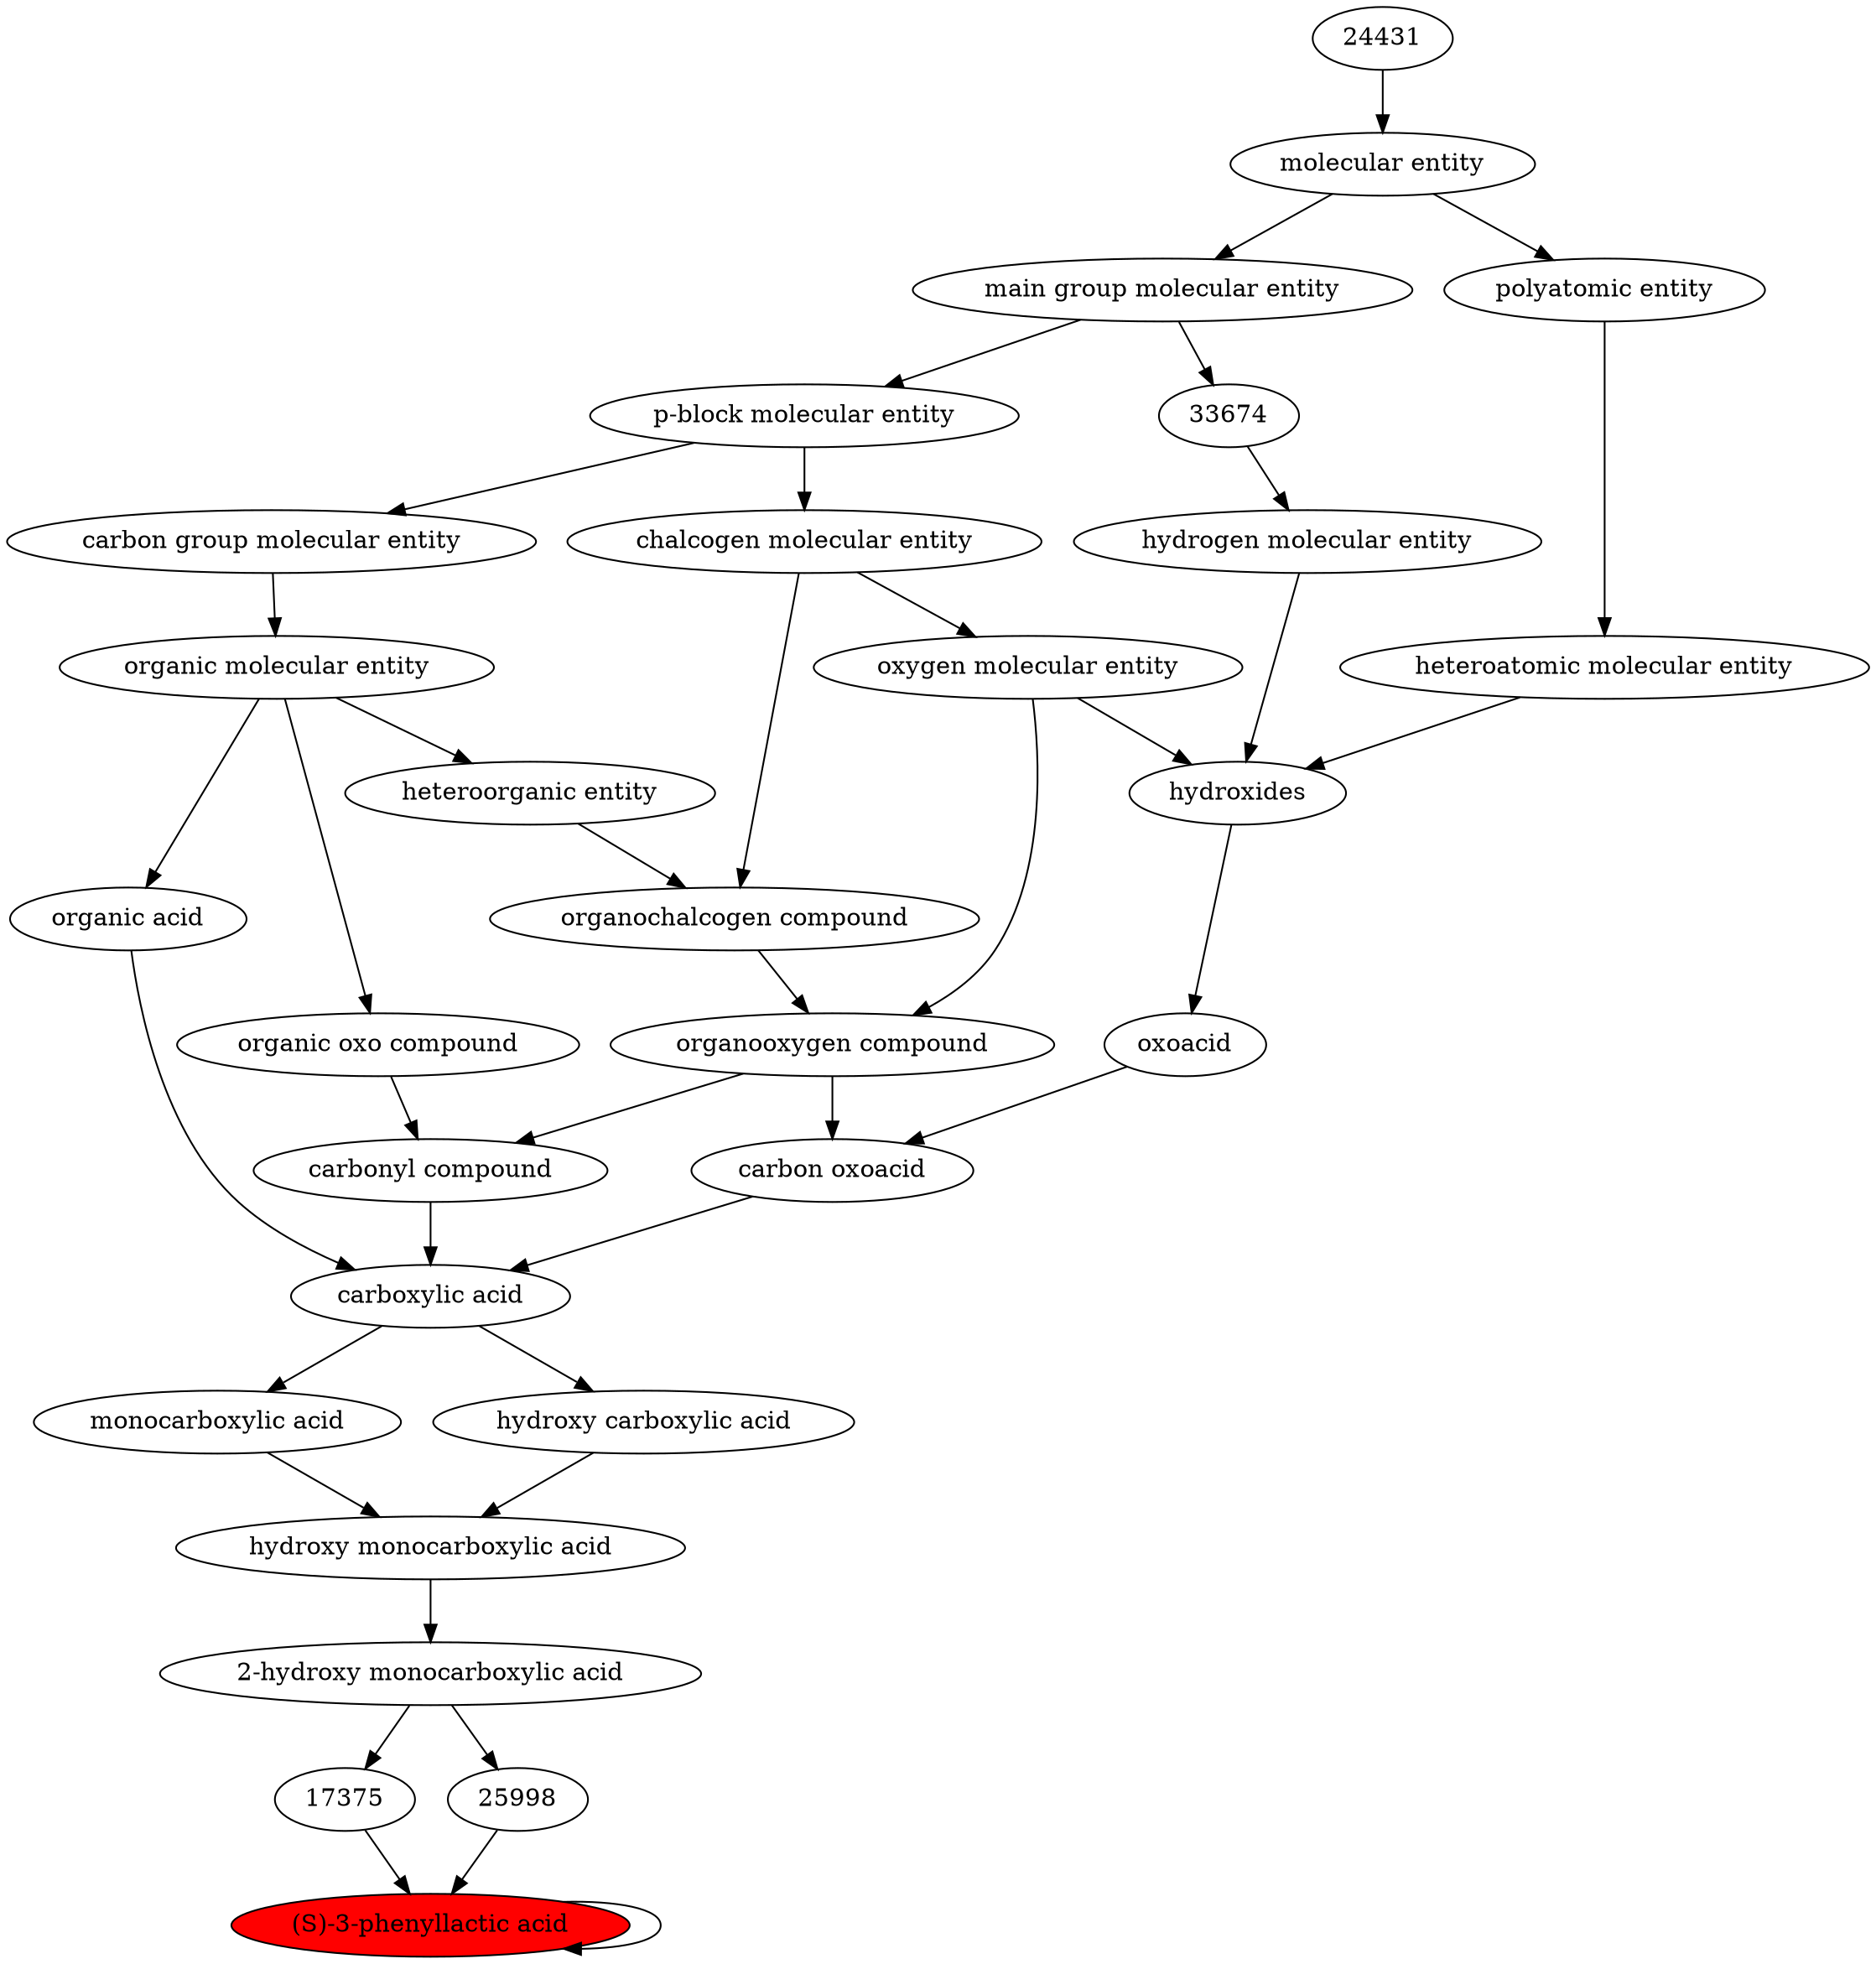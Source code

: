 digraph tree{ 
43065 [label="(S)-3-phenyllactic acid" fillcolor=red style=filled]
43065 -> 43065
17375 -> 43065
25998 -> 43065
17375 [label="17375"]
49302 -> 17375
25998 [label="25998"]
49302 -> 25998
49302 [label="2-hydroxy monocarboxylic acid"]
35868 -> 49302
35868 [label="hydroxy monocarboxylic acid"]
25384 -> 35868
24669 -> 35868
25384 [label="monocarboxylic acid"]
33575 -> 25384
24669 [label="hydroxy carboxylic acid"]
33575 -> 24669
33575 [label="carboxylic acid"]
36586 -> 33575
35605 -> 33575
64709 -> 33575
36586 [label="carbonyl compound"]
36587 -> 36586
36963 -> 36586
35605 [label="carbon oxoacid"]
24833 -> 35605
36963 -> 35605
64709 [label="organic acid"]
50860 -> 64709
36587 [label="organic oxo compound"]
50860 -> 36587
36963 [label="organooxygen compound"]
36962 -> 36963
25806 -> 36963
24833 [label="oxoacid"]
24651 -> 24833
50860 [label="organic molecular entity"]
33582 -> 50860
36962 [label="organochalcogen compound"]
33285 -> 36962
33304 -> 36962
25806 [label="oxygen molecular entity"]
33304 -> 25806
24651 [label="hydroxides"]
25806 -> 24651
33608 -> 24651
37577 -> 24651
33582 [label="carbon group molecular entity"]
33675 -> 33582
33285 [label="heteroorganic entity"]
50860 -> 33285
33304 [label="chalcogen molecular entity"]
33675 -> 33304
33608 [label="hydrogen molecular entity"]
33674 -> 33608
37577 [label="heteroatomic molecular entity"]
36357 -> 37577
33675 [label="p-block molecular entity"]
33579 -> 33675
33674 [label="33674"]
33579 -> 33674
36357 [label="polyatomic entity"]
23367 -> 36357
33579 [label="main group molecular entity"]
23367 -> 33579
23367 [label="molecular entity"]
24431 -> 23367
24431 [label="24431"]
}